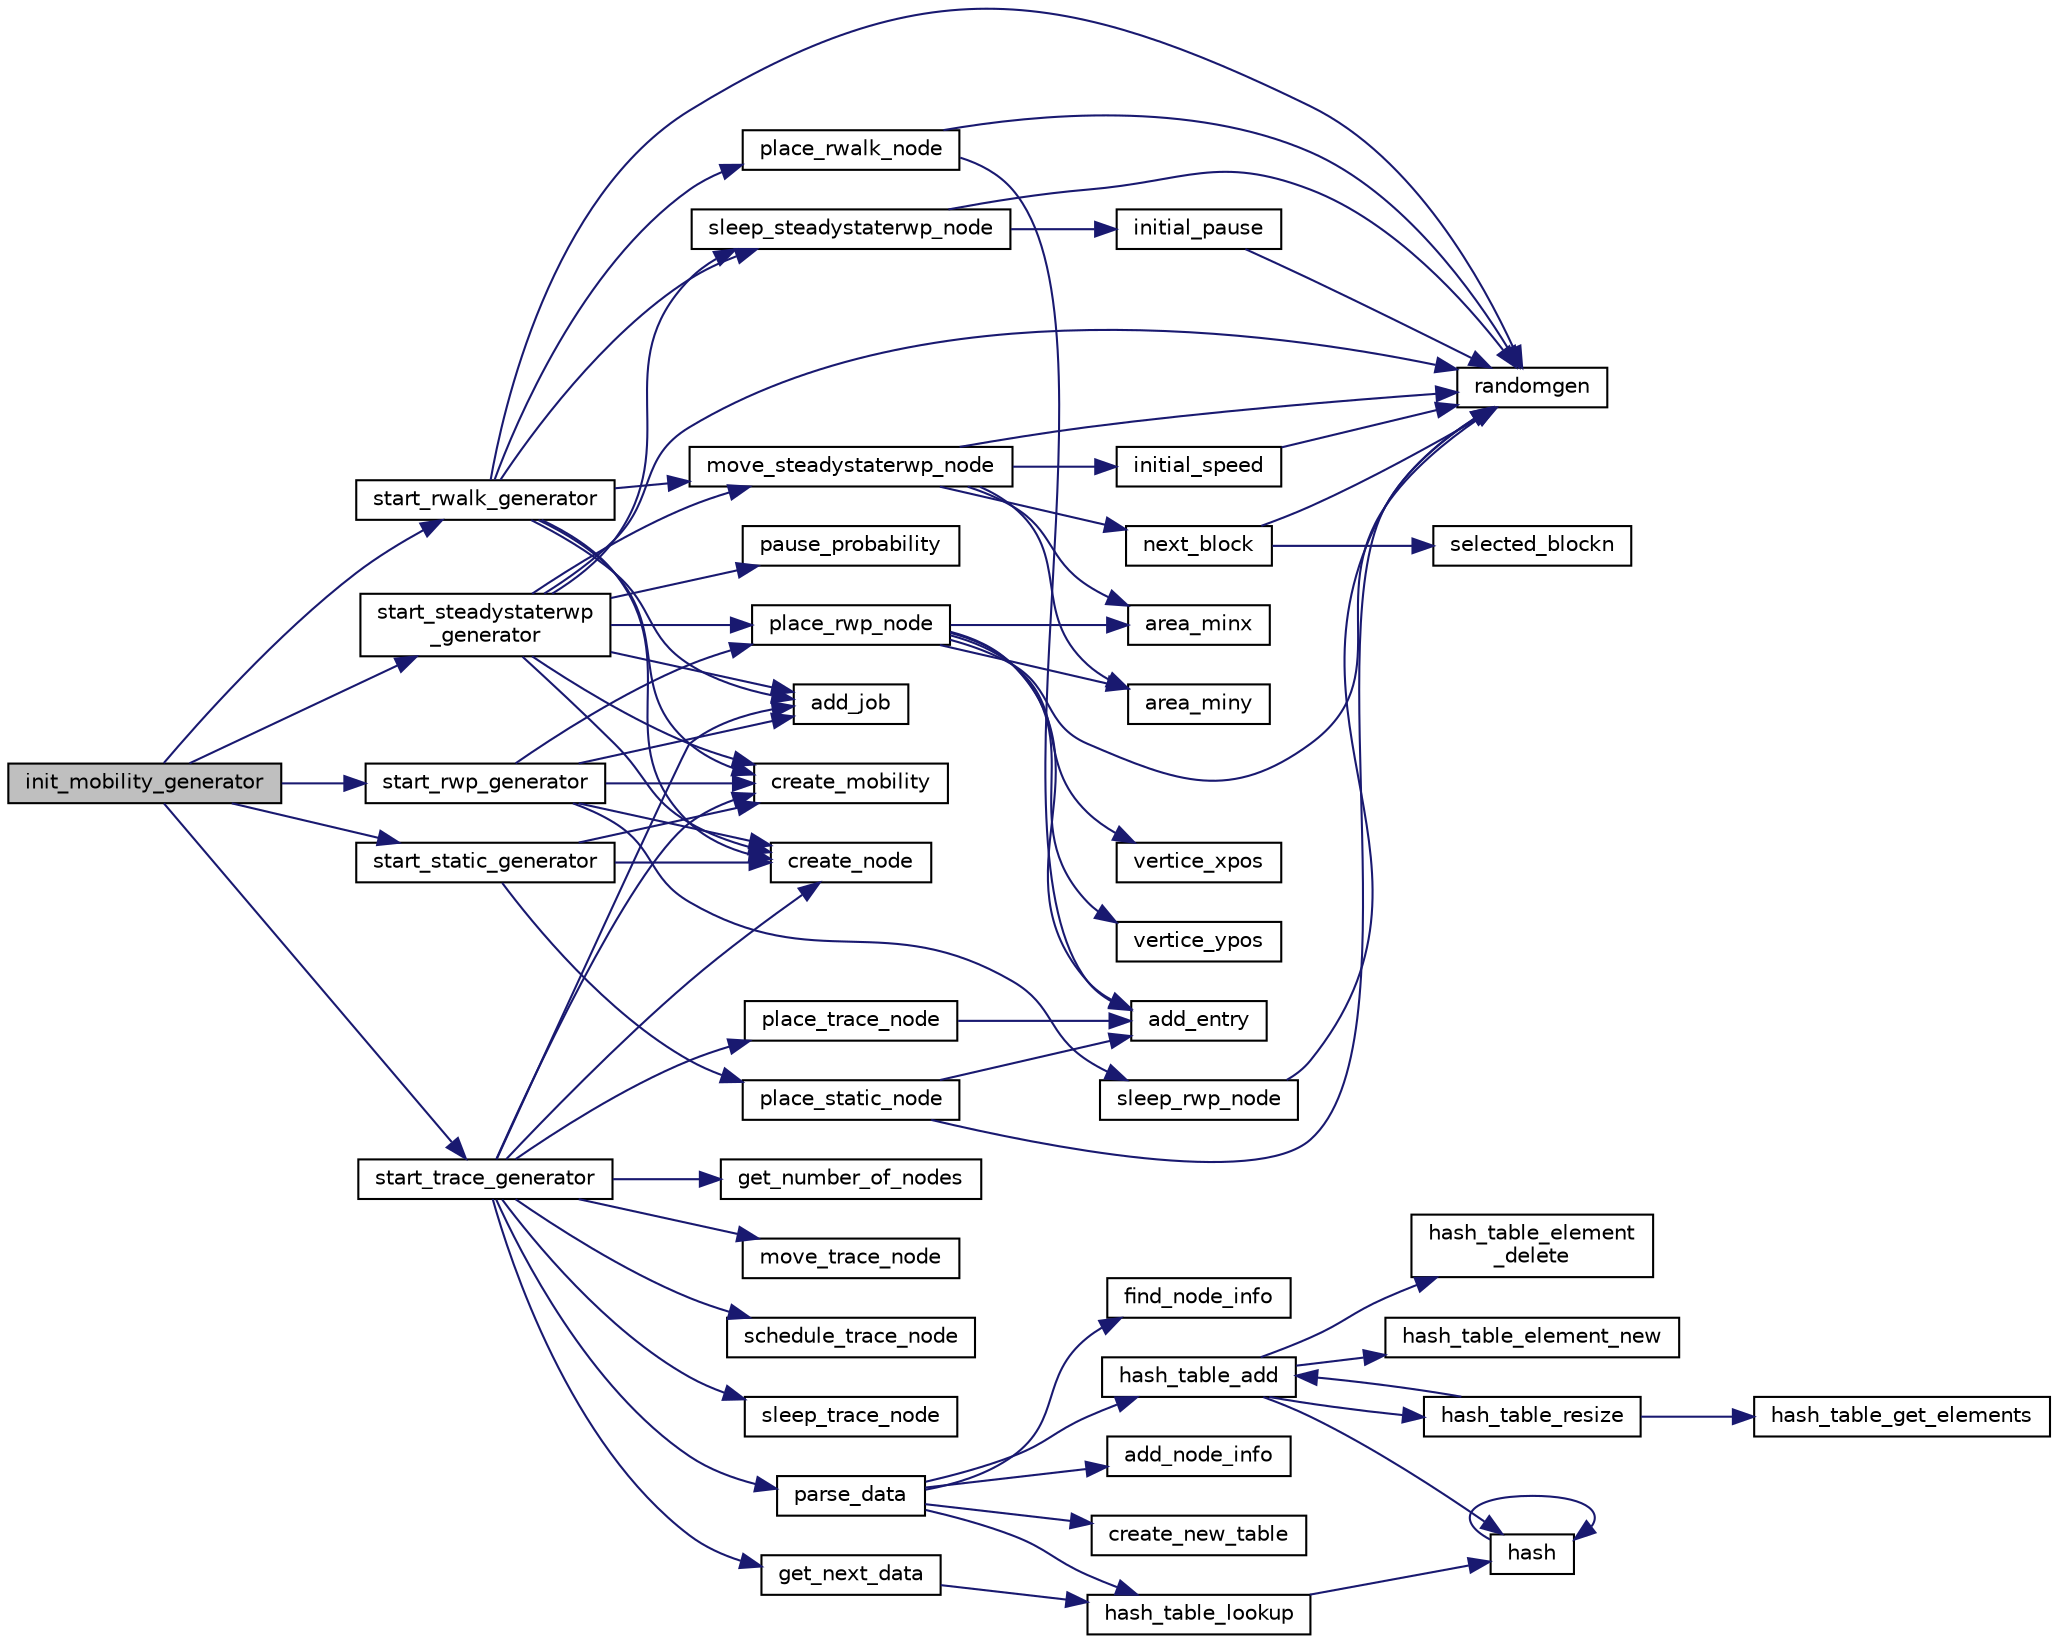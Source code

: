 digraph "init_mobility_generator"
{
 // LATEX_PDF_SIZE
  edge [fontname="Helvetica",fontsize="10",labelfontname="Helvetica",labelfontsize="10"];
  node [fontname="Helvetica",fontsize="10",shape=record];
  rankdir="LR";
  Node1 [label="init_mobility_generator",height=0.2,width=0.4,color="black", fillcolor="grey75", style="filled", fontcolor="black",tooltip=" "];
  Node1 -> Node2 [color="midnightblue",fontsize="10",style="solid",fontname="Helvetica"];
  Node2 [label="start_rwalk_generator",height=0.2,width=0.4,color="black", fillcolor="white", style="filled",URL="$rwalk_8c.html#af8f135c72d7f423da9fa0abfaf63021b",tooltip="Start the RWALK model by setting the initial positions of each node then letting it sleep for a rando..."];
  Node2 -> Node3 [color="midnightblue",fontsize="10",style="solid",fontname="Helvetica"];
  Node3 [label="add_job",height=0.2,width=0.4,color="black", fillcolor="white", style="filled",URL="$UTIL_2OMG_2defs_8h.html#a59ee0d16a2145cb6b719ddbed63095f0",tooltip=" "];
  Node2 -> Node4 [color="midnightblue",fontsize="10",style="solid",fontname="Helvetica"];
  Node4 [label="create_mobility",height=0.2,width=0.4,color="black", fillcolor="white", style="filled",URL="$UTIL_2OMG_2common_8c.html#a15feaa25051d91da7d64a034618b6d0f",tooltip="Creates a new #MobilityPtr by allocating the needed memory space for it."];
  Node2 -> Node5 [color="midnightblue",fontsize="10",style="solid",fontname="Helvetica"];
  Node5 [label="create_node",height=0.2,width=0.4,color="black", fillcolor="white", style="filled",URL="$UTIL_2OMG_2common_8c.html#a44bb685ee63b3c3eb5b5ebbe9efac152",tooltip="Creates a new #NodePtr by allocating the needed memory space for it."];
  Node2 -> Node6 [color="midnightblue",fontsize="10",style="solid",fontname="Helvetica"];
  Node6 [label="move_steadystaterwp_node",height=0.2,width=0.4,color="black", fillcolor="white", style="filled",URL="$steadystaterwp_8c.html#acd7439ce705d1a61fc48c24e2d53e945",tooltip=" "];
  Node6 -> Node7 [color="midnightblue",fontsize="10",style="solid",fontname="Helvetica"];
  Node7 [label="area_minx",height=0.2,width=0.4,color="black", fillcolor="white", style="filled",URL="$grid_8c.html#aef835c7050c9e9de4a84ca0f718241e3",tooltip=" "];
  Node6 -> Node8 [color="midnightblue",fontsize="10",style="solid",fontname="Helvetica"];
  Node8 [label="area_miny",height=0.2,width=0.4,color="black", fillcolor="white", style="filled",URL="$grid_8c.html#abf407f9e812929bf2eb6227ed12e1955",tooltip=" "];
  Node6 -> Node9 [color="midnightblue",fontsize="10",style="solid",fontname="Helvetica"];
  Node9 [label="initial_speed",height=0.2,width=0.4,color="black", fillcolor="white", style="filled",URL="$steadystaterwp_8c.html#abbf51b28bf963d878916c84bb66e49e3",tooltip=" "];
  Node9 -> Node10 [color="midnightblue",fontsize="10",style="solid",fontname="Helvetica"];
  Node10 [label="randomgen",height=0.2,width=0.4,color="black", fillcolor="white", style="filled",URL="$UTIL_2OMG_2common_8c.html#a6d8e13ea7c41864e3ebaa15dd141c745",tooltip=" "];
  Node6 -> Node11 [color="midnightblue",fontsize="10",style="solid",fontname="Helvetica"];
  Node11 [label="next_block",height=0.2,width=0.4,color="black", fillcolor="white", style="filled",URL="$grid_8c.html#a4be1fa1ea008480f635ac3db325bd8c3",tooltip=" "];
  Node11 -> Node10 [color="midnightblue",fontsize="10",style="solid",fontname="Helvetica"];
  Node11 -> Node12 [color="midnightblue",fontsize="10",style="solid",fontname="Helvetica"];
  Node12 [label="selected_blockn",height=0.2,width=0.4,color="black", fillcolor="white", style="filled",URL="$grid_8c.html#ad51488197aab2408ecfb70eff0bfc458",tooltip=" "];
  Node6 -> Node10 [color="midnightblue",fontsize="10",style="solid",fontname="Helvetica"];
  Node2 -> Node13 [color="midnightblue",fontsize="10",style="solid",fontname="Helvetica"];
  Node13 [label="place_rwalk_node",height=0.2,width=0.4,color="black", fillcolor="white", style="filled",URL="$rwalk_8c.html#a7261b34ebbbc81813b38546794c793c8",tooltip=" "];
  Node13 -> Node14 [color="midnightblue",fontsize="10",style="solid",fontname="Helvetica"];
  Node14 [label="add_entry",height=0.2,width=0.4,color="black", fillcolor="white", style="filled",URL="$UTIL_2OMG_2common_8c.html#a8fe1dc28f09589f8da4d690151527ffb",tooltip=" "];
  Node13 -> Node10 [color="midnightblue",fontsize="10",style="solid",fontname="Helvetica"];
  Node2 -> Node10 [color="midnightblue",fontsize="10",style="solid",fontname="Helvetica"];
  Node2 -> Node15 [color="midnightblue",fontsize="10",style="solid",fontname="Helvetica"];
  Node15 [label="sleep_steadystaterwp_node",height=0.2,width=0.4,color="black", fillcolor="white", style="filled",URL="$steadystaterwp_8c.html#ad592d726dbd7dfea44dac480fab01e56",tooltip=" "];
  Node15 -> Node16 [color="midnightblue",fontsize="10",style="solid",fontname="Helvetica"];
  Node16 [label="initial_pause",height=0.2,width=0.4,color="black", fillcolor="white", style="filled",URL="$steadystaterwp_8c.html#aa6193f18993b1577a799c2dcd35016da",tooltip=" "];
  Node16 -> Node10 [color="midnightblue",fontsize="10",style="solid",fontname="Helvetica"];
  Node15 -> Node10 [color="midnightblue",fontsize="10",style="solid",fontname="Helvetica"];
  Node1 -> Node17 [color="midnightblue",fontsize="10",style="solid",fontname="Helvetica"];
  Node17 [label="start_rwp_generator",height=0.2,width=0.4,color="black", fillcolor="white", style="filled",URL="$rwp_8c.html#a04ce54a949aa086fc812d757158bd02a",tooltip="Start the RWP model by setting the initial positions of each node then letting it sleep for a random ..."];
  Node17 -> Node3 [color="midnightblue",fontsize="10",style="solid",fontname="Helvetica"];
  Node17 -> Node4 [color="midnightblue",fontsize="10",style="solid",fontname="Helvetica"];
  Node17 -> Node5 [color="midnightblue",fontsize="10",style="solid",fontname="Helvetica"];
  Node17 -> Node18 [color="midnightblue",fontsize="10",style="solid",fontname="Helvetica"];
  Node18 [label="place_rwp_node",height=0.2,width=0.4,color="black", fillcolor="white", style="filled",URL="$rwp_8c.html#a6be7b348e2c951893e2ddd7d6c9fe40d",tooltip=" "];
  Node18 -> Node14 [color="midnightblue",fontsize="10",style="solid",fontname="Helvetica"];
  Node18 -> Node7 [color="midnightblue",fontsize="10",style="solid",fontname="Helvetica"];
  Node18 -> Node8 [color="midnightblue",fontsize="10",style="solid",fontname="Helvetica"];
  Node18 -> Node10 [color="midnightblue",fontsize="10",style="solid",fontname="Helvetica"];
  Node18 -> Node19 [color="midnightblue",fontsize="10",style="solid",fontname="Helvetica"];
  Node19 [label="vertice_xpos",height=0.2,width=0.4,color="black", fillcolor="white", style="filled",URL="$grid_8c.html#a86d1aa0dfaf4928206b5e6e30f58d453",tooltip=" "];
  Node18 -> Node20 [color="midnightblue",fontsize="10",style="solid",fontname="Helvetica"];
  Node20 [label="vertice_ypos",height=0.2,width=0.4,color="black", fillcolor="white", style="filled",URL="$grid_8c.html#a6f5ad5007a58b35e43e34b50c2e9e82f",tooltip=" "];
  Node17 -> Node21 [color="midnightblue",fontsize="10",style="solid",fontname="Helvetica"];
  Node21 [label="sleep_rwp_node",height=0.2,width=0.4,color="black", fillcolor="white", style="filled",URL="$rwp_8c.html#adb0d5d19ae4fa47e283bcd05cc473f4d",tooltip=" "];
  Node21 -> Node10 [color="midnightblue",fontsize="10",style="solid",fontname="Helvetica"];
  Node1 -> Node22 [color="midnightblue",fontsize="10",style="solid",fontname="Helvetica"];
  Node22 [label="start_static_generator",height=0.2,width=0.4,color="black", fillcolor="white", style="filled",URL="$static_8c.html#a4072d2b86cc860ae48a1ef5df7ecd0a0",tooltip="Start the STATIC model by setting the initial position of each node."];
  Node22 -> Node4 [color="midnightblue",fontsize="10",style="solid",fontname="Helvetica"];
  Node22 -> Node5 [color="midnightblue",fontsize="10",style="solid",fontname="Helvetica"];
  Node22 -> Node23 [color="midnightblue",fontsize="10",style="solid",fontname="Helvetica"];
  Node23 [label="place_static_node",height=0.2,width=0.4,color="black", fillcolor="white", style="filled",URL="$static_8c.html#a5dfc154b54f0b02b76ca95d11e459653",tooltip=" "];
  Node23 -> Node14 [color="midnightblue",fontsize="10",style="solid",fontname="Helvetica"];
  Node23 -> Node10 [color="midnightblue",fontsize="10",style="solid",fontname="Helvetica"];
  Node1 -> Node24 [color="midnightblue",fontsize="10",style="solid",fontname="Helvetica"];
  Node24 [label="start_steadystaterwp\l_generator",height=0.2,width=0.4,color="black", fillcolor="white", style="filled",URL="$steadystaterwp_8c.html#a920cbdacdb6b17a20c543cbf248fa09e",tooltip=" "];
  Node24 -> Node3 [color="midnightblue",fontsize="10",style="solid",fontname="Helvetica"];
  Node24 -> Node4 [color="midnightblue",fontsize="10",style="solid",fontname="Helvetica"];
  Node24 -> Node5 [color="midnightblue",fontsize="10",style="solid",fontname="Helvetica"];
  Node24 -> Node6 [color="midnightblue",fontsize="10",style="solid",fontname="Helvetica"];
  Node24 -> Node25 [color="midnightblue",fontsize="10",style="solid",fontname="Helvetica"];
  Node25 [label="pause_probability",height=0.2,width=0.4,color="black", fillcolor="white", style="filled",URL="$steadystaterwp_8c.html#a92aae4b585714b3a877f9e0a26b3ca91",tooltip=" "];
  Node24 -> Node18 [color="midnightblue",fontsize="10",style="solid",fontname="Helvetica"];
  Node24 -> Node10 [color="midnightblue",fontsize="10",style="solid",fontname="Helvetica"];
  Node24 -> Node15 [color="midnightblue",fontsize="10",style="solid",fontname="Helvetica"];
  Node1 -> Node26 [color="midnightblue",fontsize="10",style="solid",fontname="Helvetica"];
  Node26 [label="start_trace_generator",height=0.2,width=0.4,color="black", fillcolor="white", style="filled",URL="$trace_8c.html#a4defec3e73acf83d808fe6b7c906dbcb",tooltip=" "];
  Node26 -> Node3 [color="midnightblue",fontsize="10",style="solid",fontname="Helvetica"];
  Node26 -> Node4 [color="midnightblue",fontsize="10",style="solid",fontname="Helvetica"];
  Node26 -> Node5 [color="midnightblue",fontsize="10",style="solid",fontname="Helvetica"];
  Node26 -> Node27 [color="midnightblue",fontsize="10",style="solid",fontname="Helvetica"];
  Node27 [label="get_next_data",height=0.2,width=0.4,color="black", fillcolor="white", style="filled",URL="$mobility__parser_8c.html#ae368ca134c5cf3664346cb39d0ef0570",tooltip=" "];
  Node27 -> Node28 [color="midnightblue",fontsize="10",style="solid",fontname="Helvetica"];
  Node28 [label="hash_table_lookup",height=0.2,width=0.4,color="black", fillcolor="white", style="filled",URL="$omg__hashtable_8c.html#a6b62cbbdd88afe256a7d4be40ac8ce60",tooltip=" "];
  Node28 -> Node29 [color="midnightblue",fontsize="10",style="solid",fontname="Helvetica"];
  Node29 [label="hash",height=0.2,width=0.4,color="black", fillcolor="white", style="filled",URL="$trace__hashtable_8c.html#a89cded44d5106ffaeb0d2dab42c2d43f",tooltip=" "];
  Node29 -> Node29 [color="midnightblue",fontsize="10",style="solid",fontname="Helvetica"];
  Node26 -> Node30 [color="midnightblue",fontsize="10",style="solid",fontname="Helvetica"];
  Node30 [label="get_number_of_nodes",height=0.2,width=0.4,color="black", fillcolor="white", style="filled",URL="$mobility__parser_8c.html#a6ece28dda2b7f23a02cb8d7215c3c1b0",tooltip=" "];
  Node26 -> Node31 [color="midnightblue",fontsize="10",style="solid",fontname="Helvetica"];
  Node31 [label="move_trace_node",height=0.2,width=0.4,color="black", fillcolor="white", style="filled",URL="$trace_8c.html#a275e8030e6818ecbd79fcbb505a9224e",tooltip=" "];
  Node26 -> Node32 [color="midnightblue",fontsize="10",style="solid",fontname="Helvetica"];
  Node32 [label="parse_data",height=0.2,width=0.4,color="black", fillcolor="white", style="filled",URL="$mobility__parser_8c.html#abdd0b836b595ffef20390dd9cad5483e",tooltip=" "];
  Node32 -> Node33 [color="midnightblue",fontsize="10",style="solid",fontname="Helvetica"];
  Node33 [label="add_node_info",height=0.2,width=0.4,color="black", fillcolor="white", style="filled",URL="$mobility__parser_8c.html#a96ab974315aea08587572dff4d61b95a",tooltip=" "];
  Node32 -> Node34 [color="midnightblue",fontsize="10",style="solid",fontname="Helvetica"];
  Node34 [label="create_new_table",height=0.2,width=0.4,color="black", fillcolor="white", style="filled",URL="$trace__hashtable_8c.html#a0a9e4625596659d59c1aad771bdccadb",tooltip=" "];
  Node32 -> Node35 [color="midnightblue",fontsize="10",style="solid",fontname="Helvetica"];
  Node35 [label="find_node_info",height=0.2,width=0.4,color="black", fillcolor="white", style="filled",URL="$mobility__parser_8c.html#a1ff5d083d165cb25ed4cca568f8e4514",tooltip=" "];
  Node32 -> Node36 [color="midnightblue",fontsize="10",style="solid",fontname="Helvetica"];
  Node36 [label="hash_table_add",height=0.2,width=0.4,color="black", fillcolor="white", style="filled",URL="$omg__hashtable_8c.html#a6cf0013103f8b8872c10594a4729d91c",tooltip=" "];
  Node36 -> Node29 [color="midnightblue",fontsize="10",style="solid",fontname="Helvetica"];
  Node36 -> Node37 [color="midnightblue",fontsize="10",style="solid",fontname="Helvetica"];
  Node37 [label="hash_table_element\l_delete",height=0.2,width=0.4,color="black", fillcolor="white", style="filled",URL="$omg__hashtable_8c.html#a026b4a34fe76f92e0931b2c9c742f0f8",tooltip=" "];
  Node36 -> Node38 [color="midnightblue",fontsize="10",style="solid",fontname="Helvetica"];
  Node38 [label="hash_table_element_new",height=0.2,width=0.4,color="black", fillcolor="white", style="filled",URL="$omg__hashtable_8c.html#a31fde183d6bcacab57cc62d8b94b04c6",tooltip=" "];
  Node36 -> Node39 [color="midnightblue",fontsize="10",style="solid",fontname="Helvetica"];
  Node39 [label="hash_table_resize",height=0.2,width=0.4,color="black", fillcolor="white", style="filled",URL="$omg__hashtable_8c.html#a44f6d0a9518b1238e85f0b001e70fbf5",tooltip=" "];
  Node39 -> Node36 [color="midnightblue",fontsize="10",style="solid",fontname="Helvetica"];
  Node39 -> Node40 [color="midnightblue",fontsize="10",style="solid",fontname="Helvetica"];
  Node40 [label="hash_table_get_elements",height=0.2,width=0.4,color="black", fillcolor="white", style="filled",URL="$omg__hashtable_8c.html#abc7fa8e4333562706c64ae4837900120",tooltip=" "];
  Node32 -> Node28 [color="midnightblue",fontsize="10",style="solid",fontname="Helvetica"];
  Node26 -> Node41 [color="midnightblue",fontsize="10",style="solid",fontname="Helvetica"];
  Node41 [label="place_trace_node",height=0.2,width=0.4,color="black", fillcolor="white", style="filled",URL="$trace_8c.html#a50f5ee64062b9c6658fd58699fe17b2a",tooltip=" "];
  Node41 -> Node14 [color="midnightblue",fontsize="10",style="solid",fontname="Helvetica"];
  Node26 -> Node42 [color="midnightblue",fontsize="10",style="solid",fontname="Helvetica"];
  Node42 [label="schedule_trace_node",height=0.2,width=0.4,color="black", fillcolor="white", style="filled",URL="$trace_8c.html#ad0ba4d42a3a8a3f7b98e946e26c8de82",tooltip=" "];
  Node26 -> Node43 [color="midnightblue",fontsize="10",style="solid",fontname="Helvetica"];
  Node43 [label="sleep_trace_node",height=0.2,width=0.4,color="black", fillcolor="white", style="filled",URL="$trace_8c.html#aa0f6bd17e5679ddc7dc41b2b69fbfc69",tooltip=" "];
}
